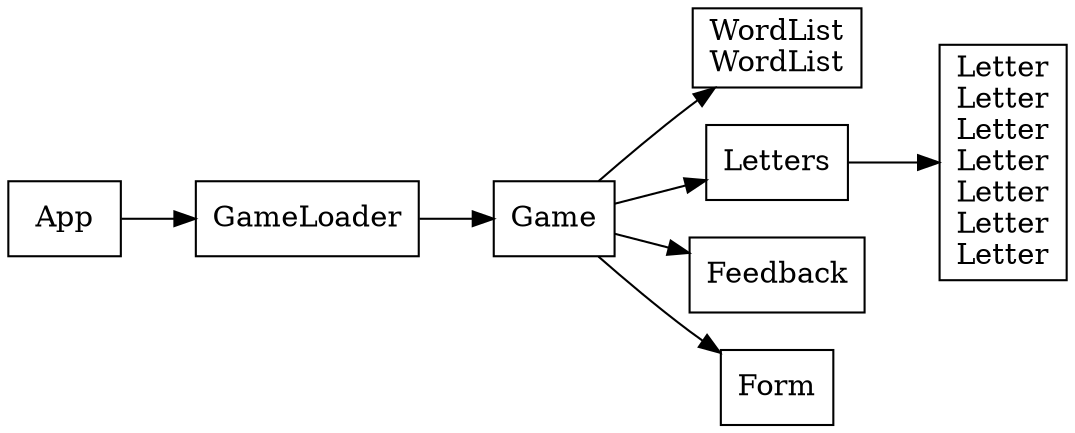 digraph freebee {
    rankdir=LR
    graph [margin=0]
    node [shape=rect]
    App -> GameLoader -> Game -> { WordList, Letters, Feedback, Form }
    Letters -> Letter
    Letter [label="Letter\nLetter\nLetter\nLetter\nLetter\nLetter\nLetter"]
    WordList [label="WordList\nWordList"]
}